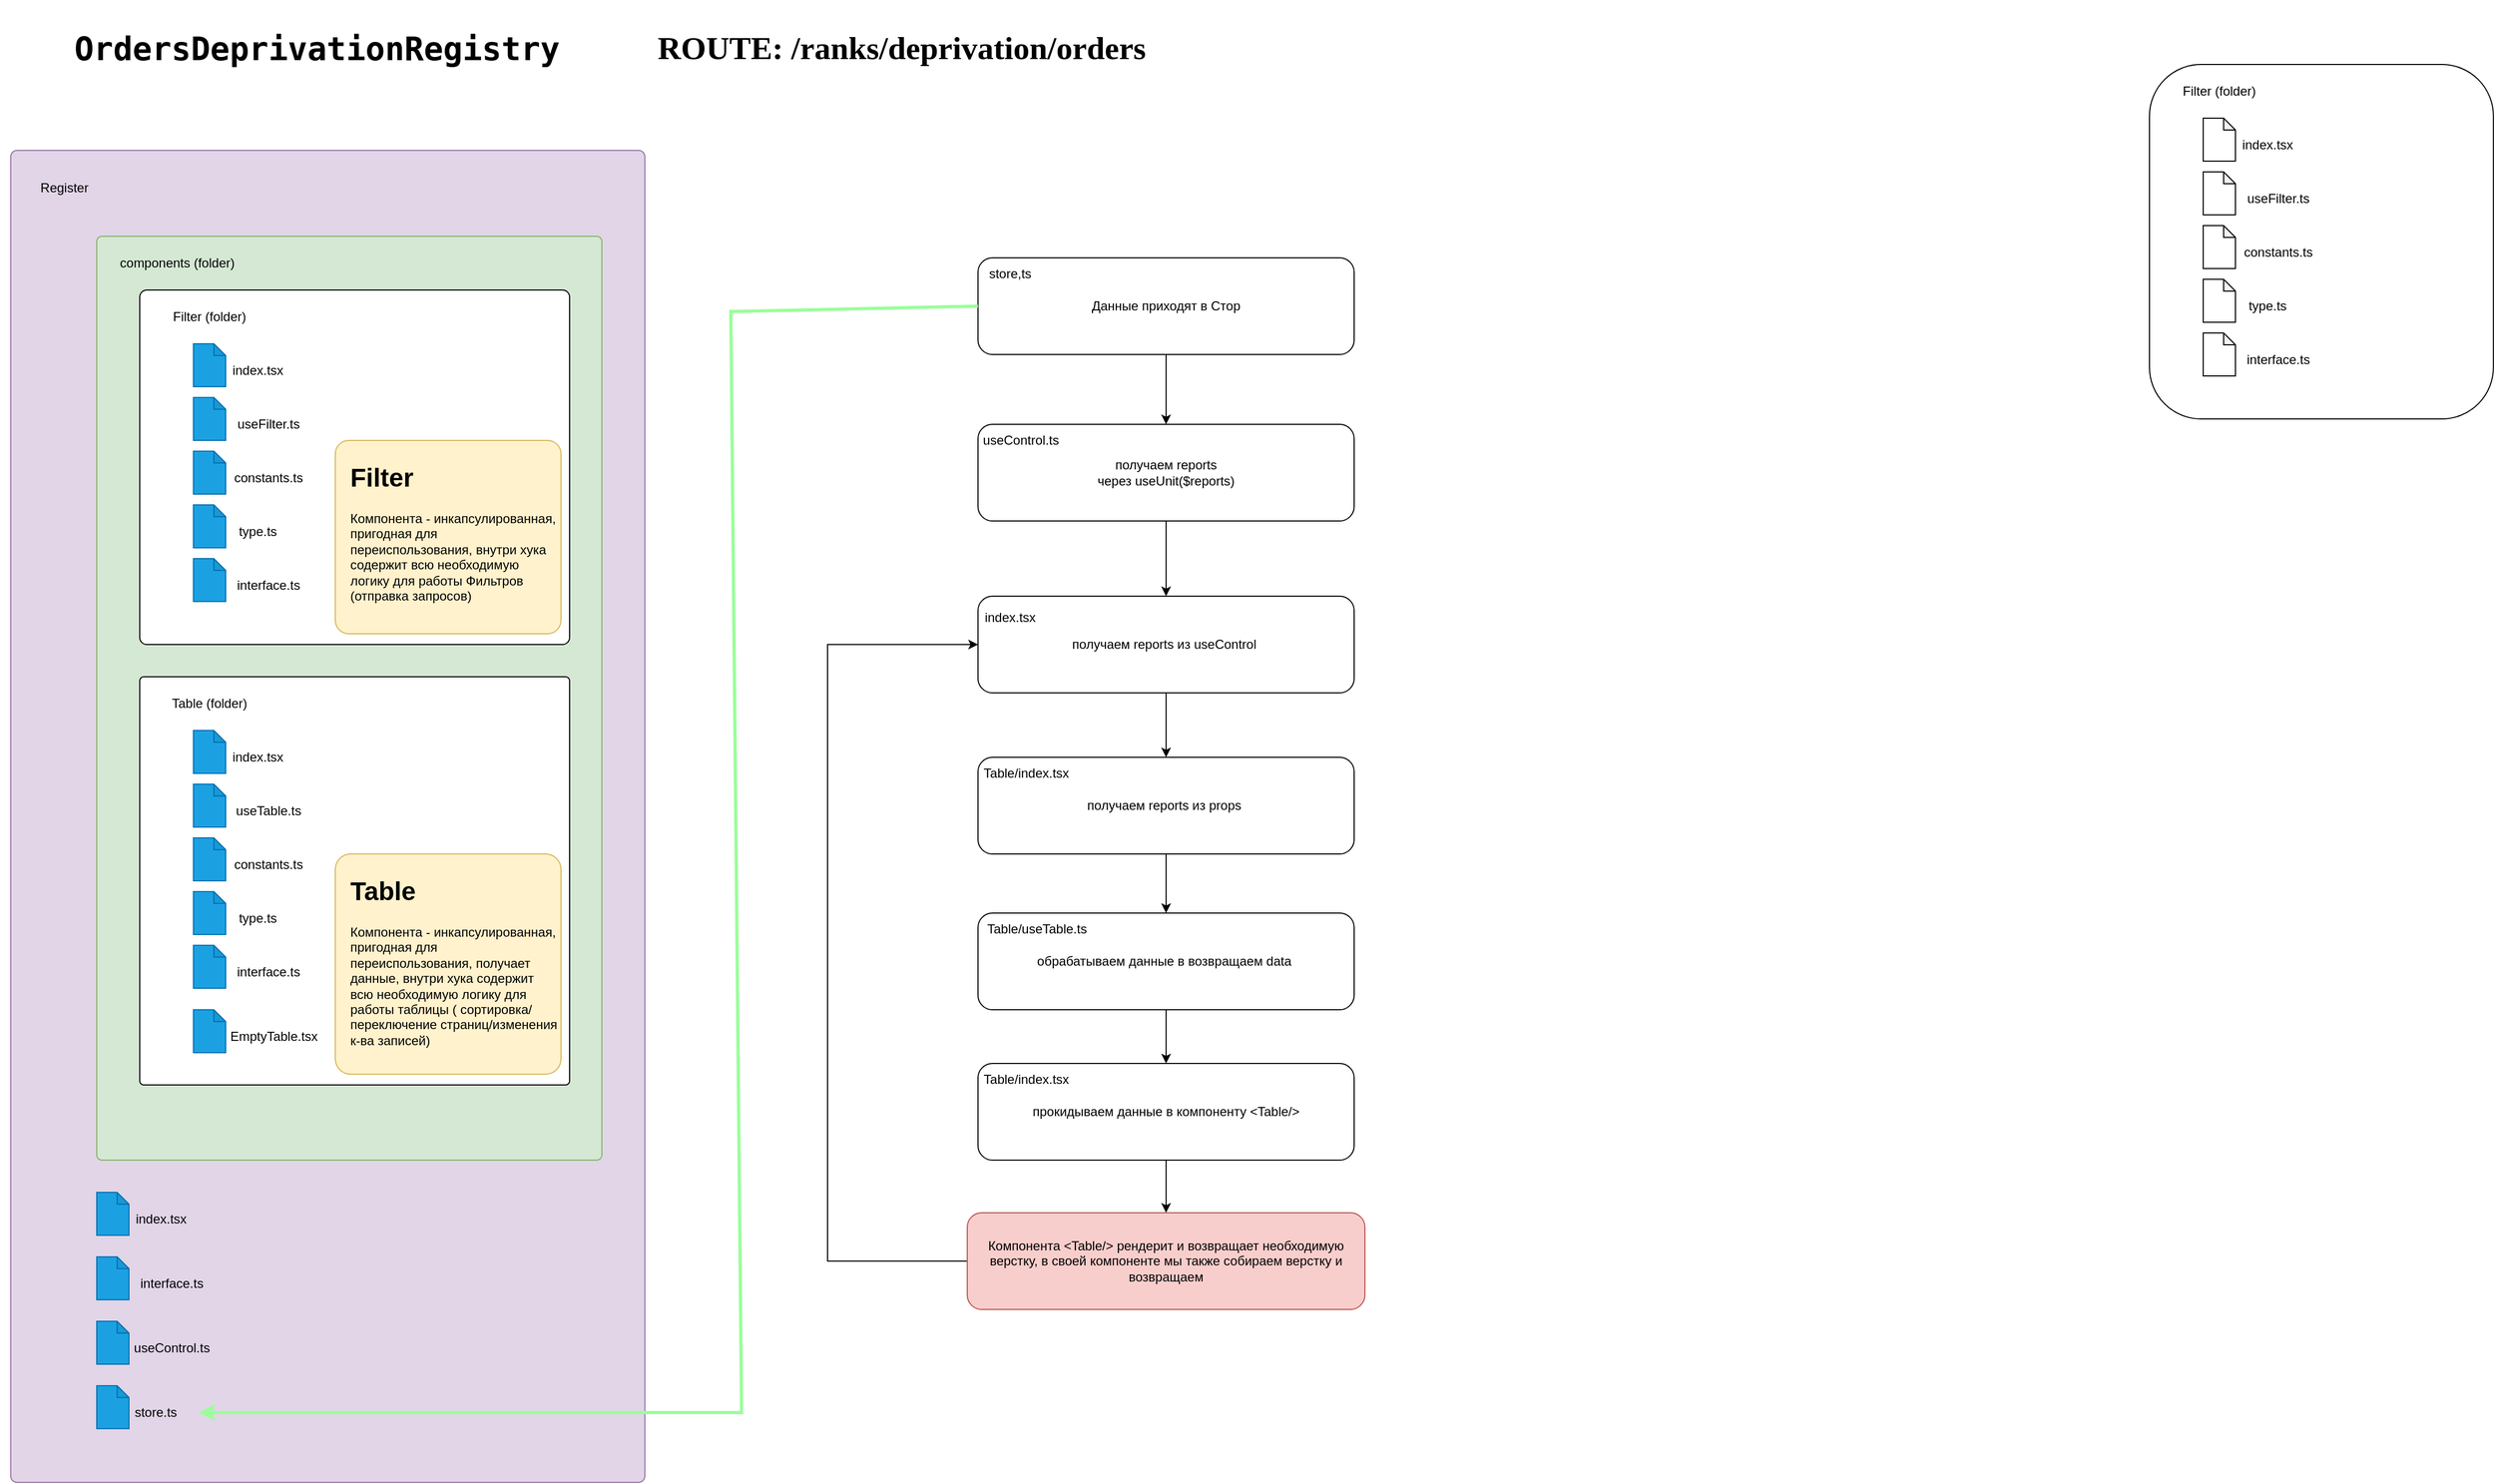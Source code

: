 <mxfile version="20.3.0" type="github">
  <diagram name="Page-1" id="b98fa263-6416-c6ec-5b7d-78bf54ef71d0">
    <mxGraphModel dx="1543" dy="1006" grid="1" gridSize="10" guides="1" tooltips="1" connect="1" arrows="1" fold="1" page="1" pageScale="1.5" pageWidth="1169" pageHeight="826" background="none" math="0" shadow="0">
      <root>
        <mxCell id="0" style=";html=1;" />
        <mxCell id="1" style=";html=1;" parent="0" />
        <mxCell id="S_p18HfiTmYRSQDMKSym-2" value="" style="rounded=1;whiteSpace=wrap;html=1;fillColor=#e1d5e7;strokeColor=#9673a6;arcSize=1;" vertex="1" parent="1">
          <mxGeometry x="440" y="160" width="590" height="1240" as="geometry" />
        </mxCell>
        <mxCell id="S_p18HfiTmYRSQDMKSym-7" value="" style="rounded=1;whiteSpace=wrap;html=1;fillColor=#d5e8d4;strokeColor=#82b366;arcSize=1;" vertex="1" parent="1">
          <mxGeometry x="520" y="240" width="470" height="860" as="geometry" />
        </mxCell>
        <mxCell id="S_p18HfiTmYRSQDMKSym-8" value="Register" style="text;html=1;strokeColor=none;fillColor=none;align=center;verticalAlign=middle;whiteSpace=wrap;rounded=0;" vertex="1" parent="1">
          <mxGeometry x="460" y="180" width="60" height="30" as="geometry" />
        </mxCell>
        <mxCell id="S_p18HfiTmYRSQDMKSym-9" value="components (folder)" style="text;html=1;strokeColor=none;fillColor=none;align=center;verticalAlign=middle;whiteSpace=wrap;rounded=0;" vertex="1" parent="1">
          <mxGeometry x="530" y="250" width="130" height="30" as="geometry" />
        </mxCell>
        <mxCell id="S_p18HfiTmYRSQDMKSym-11" value="" style="rounded=1;whiteSpace=wrap;html=1;arcSize=2;" vertex="1" parent="1">
          <mxGeometry x="560" y="290" width="400" height="330" as="geometry" />
        </mxCell>
        <mxCell id="S_p18HfiTmYRSQDMKSym-10" value="Filter (folder)" style="text;html=1;strokeColor=none;fillColor=none;align=center;verticalAlign=middle;whiteSpace=wrap;rounded=0;" vertex="1" parent="1">
          <mxGeometry x="560" y="300" width="130" height="30" as="geometry" />
        </mxCell>
        <mxCell id="S_p18HfiTmYRSQDMKSym-15" value="" style="group" vertex="1" connectable="0" parent="1">
          <mxGeometry x="610" y="340" width="90" height="40" as="geometry" />
        </mxCell>
        <mxCell id="S_p18HfiTmYRSQDMKSym-13" value="" style="shape=note;whiteSpace=wrap;html=1;backgroundOutline=1;darkOpacity=0.05;rounded=1;size=11;fillColor=#1ba1e2;fontColor=#ffffff;strokeColor=#006EAF;" vertex="1" parent="S_p18HfiTmYRSQDMKSym-15">
          <mxGeometry width="30" height="40" as="geometry" />
        </mxCell>
        <mxCell id="S_p18HfiTmYRSQDMKSym-14" value="index.tsx" style="text;html=1;strokeColor=none;fillColor=none;align=center;verticalAlign=middle;whiteSpace=wrap;rounded=0;" vertex="1" parent="S_p18HfiTmYRSQDMKSym-15">
          <mxGeometry x="30" y="10" width="60" height="30" as="geometry" />
        </mxCell>
        <mxCell id="S_p18HfiTmYRSQDMKSym-16" value="" style="group" vertex="1" connectable="0" parent="1">
          <mxGeometry x="610" y="390" width="110" height="40" as="geometry" />
        </mxCell>
        <mxCell id="S_p18HfiTmYRSQDMKSym-17" value="" style="shape=note;whiteSpace=wrap;html=1;backgroundOutline=1;darkOpacity=0.05;rounded=1;size=11;fillColor=#1ba1e2;fontColor=#ffffff;strokeColor=#006EAF;" vertex="1" parent="S_p18HfiTmYRSQDMKSym-16">
          <mxGeometry width="30" height="40" as="geometry" />
        </mxCell>
        <mxCell id="S_p18HfiTmYRSQDMKSym-18" value="useFilter.ts" style="text;html=1;strokeColor=none;fillColor=none;align=center;verticalAlign=middle;whiteSpace=wrap;rounded=0;" vertex="1" parent="S_p18HfiTmYRSQDMKSym-16">
          <mxGeometry x="30" y="10" width="80" height="30" as="geometry" />
        </mxCell>
        <mxCell id="S_p18HfiTmYRSQDMKSym-19" value="" style="group" vertex="1" connectable="0" parent="1">
          <mxGeometry x="610" y="540" width="110" height="40" as="geometry" />
        </mxCell>
        <mxCell id="S_p18HfiTmYRSQDMKSym-20" value="" style="shape=note;whiteSpace=wrap;html=1;backgroundOutline=1;darkOpacity=0.05;rounded=1;size=11;fillColor=#1ba1e2;fontColor=#ffffff;strokeColor=#006EAF;" vertex="1" parent="S_p18HfiTmYRSQDMKSym-19">
          <mxGeometry width="30" height="40" as="geometry" />
        </mxCell>
        <mxCell id="S_p18HfiTmYRSQDMKSym-21" value="interface.ts" style="text;html=1;strokeColor=none;fillColor=none;align=center;verticalAlign=middle;whiteSpace=wrap;rounded=0;" vertex="1" parent="S_p18HfiTmYRSQDMKSym-19">
          <mxGeometry x="30" y="10" width="80" height="30" as="geometry" />
        </mxCell>
        <mxCell id="S_p18HfiTmYRSQDMKSym-22" value="" style="group" vertex="1" connectable="0" parent="1">
          <mxGeometry x="610" y="490" width="90" height="40" as="geometry" />
        </mxCell>
        <mxCell id="S_p18HfiTmYRSQDMKSym-23" value="" style="shape=note;whiteSpace=wrap;html=1;backgroundOutline=1;darkOpacity=0.05;rounded=1;size=11;fillColor=#1ba1e2;fontColor=#ffffff;strokeColor=#006EAF;" vertex="1" parent="S_p18HfiTmYRSQDMKSym-22">
          <mxGeometry width="30" height="40" as="geometry" />
        </mxCell>
        <mxCell id="S_p18HfiTmYRSQDMKSym-24" value="type.ts" style="text;html=1;strokeColor=none;fillColor=none;align=center;verticalAlign=middle;whiteSpace=wrap;rounded=0;" vertex="1" parent="S_p18HfiTmYRSQDMKSym-22">
          <mxGeometry x="30" y="10" width="60" height="30" as="geometry" />
        </mxCell>
        <mxCell id="S_p18HfiTmYRSQDMKSym-26" value="" style="group" vertex="1" connectable="0" parent="1">
          <mxGeometry x="610" y="440" width="110" height="40" as="geometry" />
        </mxCell>
        <mxCell id="S_p18HfiTmYRSQDMKSym-27" value="" style="shape=note;whiteSpace=wrap;html=1;backgroundOutline=1;darkOpacity=0.05;rounded=1;size=11;fillColor=#1ba1e2;fontColor=#ffffff;strokeColor=#006EAF;" vertex="1" parent="S_p18HfiTmYRSQDMKSym-26">
          <mxGeometry width="30" height="40" as="geometry" />
        </mxCell>
        <mxCell id="S_p18HfiTmYRSQDMKSym-28" value="constants.ts" style="text;html=1;strokeColor=none;fillColor=none;align=center;verticalAlign=middle;whiteSpace=wrap;rounded=0;" vertex="1" parent="S_p18HfiTmYRSQDMKSym-26">
          <mxGeometry x="30" y="10" width="80" height="30" as="geometry" />
        </mxCell>
        <mxCell id="S_p18HfiTmYRSQDMKSym-47" value="" style="rounded=1;whiteSpace=wrap;html=1;" vertex="1" parent="1">
          <mxGeometry x="2430" y="80" width="320" height="330" as="geometry" />
        </mxCell>
        <mxCell id="S_p18HfiTmYRSQDMKSym-48" value="Filter (folder)" style="text;html=1;strokeColor=none;fillColor=none;align=center;verticalAlign=middle;whiteSpace=wrap;rounded=0;" vertex="1" parent="1">
          <mxGeometry x="2430" y="90" width="130" height="30" as="geometry" />
        </mxCell>
        <mxCell id="S_p18HfiTmYRSQDMKSym-49" value="" style="group" vertex="1" connectable="0" parent="1">
          <mxGeometry x="2480" y="130" width="90" height="40" as="geometry" />
        </mxCell>
        <mxCell id="S_p18HfiTmYRSQDMKSym-50" value="" style="shape=note;whiteSpace=wrap;html=1;backgroundOutline=1;darkOpacity=0.05;rounded=1;size=11;" vertex="1" parent="S_p18HfiTmYRSQDMKSym-49">
          <mxGeometry width="30" height="40" as="geometry" />
        </mxCell>
        <mxCell id="S_p18HfiTmYRSQDMKSym-51" value="index.tsx" style="text;html=1;strokeColor=none;fillColor=none;align=center;verticalAlign=middle;whiteSpace=wrap;rounded=0;" vertex="1" parent="S_p18HfiTmYRSQDMKSym-49">
          <mxGeometry x="30" y="10" width="60" height="30" as="geometry" />
        </mxCell>
        <mxCell id="S_p18HfiTmYRSQDMKSym-52" value="" style="group" vertex="1" connectable="0" parent="1">
          <mxGeometry x="2480" y="180" width="110" height="40" as="geometry" />
        </mxCell>
        <mxCell id="S_p18HfiTmYRSQDMKSym-53" value="" style="shape=note;whiteSpace=wrap;html=1;backgroundOutline=1;darkOpacity=0.05;rounded=1;size=11;" vertex="1" parent="S_p18HfiTmYRSQDMKSym-52">
          <mxGeometry width="30" height="40" as="geometry" />
        </mxCell>
        <mxCell id="S_p18HfiTmYRSQDMKSym-54" value="useFilter.ts" style="text;html=1;strokeColor=none;fillColor=none;align=center;verticalAlign=middle;whiteSpace=wrap;rounded=0;" vertex="1" parent="S_p18HfiTmYRSQDMKSym-52">
          <mxGeometry x="30" y="10" width="80" height="30" as="geometry" />
        </mxCell>
        <mxCell id="S_p18HfiTmYRSQDMKSym-55" value="" style="group" vertex="1" connectable="0" parent="1">
          <mxGeometry x="2480" y="330" width="110" height="40" as="geometry" />
        </mxCell>
        <mxCell id="S_p18HfiTmYRSQDMKSym-56" value="" style="shape=note;whiteSpace=wrap;html=1;backgroundOutline=1;darkOpacity=0.05;rounded=1;size=11;" vertex="1" parent="S_p18HfiTmYRSQDMKSym-55">
          <mxGeometry width="30" height="40" as="geometry" />
        </mxCell>
        <mxCell id="S_p18HfiTmYRSQDMKSym-57" value="interface.ts" style="text;html=1;strokeColor=none;fillColor=none;align=center;verticalAlign=middle;whiteSpace=wrap;rounded=0;" vertex="1" parent="S_p18HfiTmYRSQDMKSym-55">
          <mxGeometry x="30" y="10" width="80" height="30" as="geometry" />
        </mxCell>
        <mxCell id="S_p18HfiTmYRSQDMKSym-58" value="" style="group" vertex="1" connectable="0" parent="1">
          <mxGeometry x="2480" y="280" width="90" height="40" as="geometry" />
        </mxCell>
        <mxCell id="S_p18HfiTmYRSQDMKSym-59" value="" style="shape=note;whiteSpace=wrap;html=1;backgroundOutline=1;darkOpacity=0.05;rounded=1;size=11;" vertex="1" parent="S_p18HfiTmYRSQDMKSym-58">
          <mxGeometry width="30" height="40" as="geometry" />
        </mxCell>
        <mxCell id="S_p18HfiTmYRSQDMKSym-60" value="type.ts" style="text;html=1;strokeColor=none;fillColor=none;align=center;verticalAlign=middle;whiteSpace=wrap;rounded=0;" vertex="1" parent="S_p18HfiTmYRSQDMKSym-58">
          <mxGeometry x="30" y="10" width="60" height="30" as="geometry" />
        </mxCell>
        <mxCell id="S_p18HfiTmYRSQDMKSym-61" value="" style="group" vertex="1" connectable="0" parent="1">
          <mxGeometry x="2480" y="230" width="110" height="40" as="geometry" />
        </mxCell>
        <mxCell id="S_p18HfiTmYRSQDMKSym-62" value="" style="shape=note;whiteSpace=wrap;html=1;backgroundOutline=1;darkOpacity=0.05;rounded=1;size=11;" vertex="1" parent="S_p18HfiTmYRSQDMKSym-61">
          <mxGeometry width="30" height="40" as="geometry" />
        </mxCell>
        <mxCell id="S_p18HfiTmYRSQDMKSym-63" value="constants.ts" style="text;html=1;strokeColor=none;fillColor=none;align=center;verticalAlign=middle;whiteSpace=wrap;rounded=0;" vertex="1" parent="S_p18HfiTmYRSQDMKSym-61">
          <mxGeometry x="30" y="10" width="80" height="30" as="geometry" />
        </mxCell>
        <mxCell id="S_p18HfiTmYRSQDMKSym-64" value="" style="rounded=1;whiteSpace=wrap;html=1;arcSize=1;" vertex="1" parent="1">
          <mxGeometry x="560" y="650" width="400" height="380" as="geometry" />
        </mxCell>
        <mxCell id="S_p18HfiTmYRSQDMKSym-65" value="Table (folder)" style="text;html=1;strokeColor=none;fillColor=none;align=center;verticalAlign=middle;whiteSpace=wrap;rounded=0;" vertex="1" parent="1">
          <mxGeometry x="560" y="660" width="130" height="30" as="geometry" />
        </mxCell>
        <mxCell id="S_p18HfiTmYRSQDMKSym-66" value="" style="group" vertex="1" connectable="0" parent="1">
          <mxGeometry x="610" y="700" width="90" height="40" as="geometry" />
        </mxCell>
        <mxCell id="S_p18HfiTmYRSQDMKSym-67" value="" style="shape=note;whiteSpace=wrap;html=1;backgroundOutline=1;darkOpacity=0.05;rounded=1;size=11;fillColor=#1ba1e2;fontColor=#ffffff;strokeColor=#006EAF;" vertex="1" parent="S_p18HfiTmYRSQDMKSym-66">
          <mxGeometry width="30" height="40" as="geometry" />
        </mxCell>
        <mxCell id="S_p18HfiTmYRSQDMKSym-68" value="index.tsx" style="text;html=1;strokeColor=none;fillColor=none;align=center;verticalAlign=middle;whiteSpace=wrap;rounded=0;" vertex="1" parent="S_p18HfiTmYRSQDMKSym-66">
          <mxGeometry x="30" y="10" width="60" height="30" as="geometry" />
        </mxCell>
        <mxCell id="S_p18HfiTmYRSQDMKSym-69" value="" style="group" vertex="1" connectable="0" parent="1">
          <mxGeometry x="610" y="750" width="110" height="40" as="geometry" />
        </mxCell>
        <mxCell id="S_p18HfiTmYRSQDMKSym-70" value="" style="shape=note;whiteSpace=wrap;html=1;backgroundOutline=1;darkOpacity=0.05;rounded=1;size=11;fillColor=#1ba1e2;fontColor=#ffffff;strokeColor=#006EAF;" vertex="1" parent="S_p18HfiTmYRSQDMKSym-69">
          <mxGeometry width="30" height="40" as="geometry" />
        </mxCell>
        <mxCell id="S_p18HfiTmYRSQDMKSym-71" value="useTable.ts" style="text;html=1;strokeColor=none;fillColor=none;align=center;verticalAlign=middle;whiteSpace=wrap;rounded=0;" vertex="1" parent="S_p18HfiTmYRSQDMKSym-69">
          <mxGeometry x="30" y="10" width="80" height="30" as="geometry" />
        </mxCell>
        <mxCell id="S_p18HfiTmYRSQDMKSym-72" value="" style="group" vertex="1" connectable="0" parent="1">
          <mxGeometry x="610" y="800" width="110" height="40" as="geometry" />
        </mxCell>
        <mxCell id="S_p18HfiTmYRSQDMKSym-73" value="" style="shape=note;whiteSpace=wrap;html=1;backgroundOutline=1;darkOpacity=0.05;rounded=1;size=11;fillColor=#1ba1e2;fontColor=#ffffff;strokeColor=#006EAF;" vertex="1" parent="S_p18HfiTmYRSQDMKSym-72">
          <mxGeometry width="30" height="40" as="geometry" />
        </mxCell>
        <mxCell id="S_p18HfiTmYRSQDMKSym-74" value="constants.ts" style="text;html=1;strokeColor=none;fillColor=none;align=center;verticalAlign=middle;whiteSpace=wrap;rounded=0;" vertex="1" parent="S_p18HfiTmYRSQDMKSym-72">
          <mxGeometry x="30" y="10" width="80" height="30" as="geometry" />
        </mxCell>
        <mxCell id="S_p18HfiTmYRSQDMKSym-75" value="" style="group" vertex="1" connectable="0" parent="1">
          <mxGeometry x="610" y="850" width="90" height="40" as="geometry" />
        </mxCell>
        <mxCell id="S_p18HfiTmYRSQDMKSym-76" value="" style="shape=note;whiteSpace=wrap;html=1;backgroundOutline=1;darkOpacity=0.05;rounded=1;size=11;fillColor=#1ba1e2;fontColor=#ffffff;strokeColor=#006EAF;" vertex="1" parent="S_p18HfiTmYRSQDMKSym-75">
          <mxGeometry width="30" height="40" as="geometry" />
        </mxCell>
        <mxCell id="S_p18HfiTmYRSQDMKSym-77" value="type.ts" style="text;html=1;strokeColor=none;fillColor=none;align=center;verticalAlign=middle;whiteSpace=wrap;rounded=0;" vertex="1" parent="S_p18HfiTmYRSQDMKSym-75">
          <mxGeometry x="30" y="10" width="60" height="30" as="geometry" />
        </mxCell>
        <mxCell id="S_p18HfiTmYRSQDMKSym-78" value="" style="group" vertex="1" connectable="0" parent="1">
          <mxGeometry x="610" y="900" width="110" height="40" as="geometry" />
        </mxCell>
        <mxCell id="S_p18HfiTmYRSQDMKSym-79" value="" style="shape=note;whiteSpace=wrap;html=1;backgroundOutline=1;darkOpacity=0.05;rounded=1;size=11;fillColor=#1ba1e2;fontColor=#ffffff;strokeColor=#006EAF;" vertex="1" parent="S_p18HfiTmYRSQDMKSym-78">
          <mxGeometry width="30" height="40" as="geometry" />
        </mxCell>
        <mxCell id="S_p18HfiTmYRSQDMKSym-80" value="interface.ts" style="text;html=1;strokeColor=none;fillColor=none;align=center;verticalAlign=middle;whiteSpace=wrap;rounded=0;" vertex="1" parent="S_p18HfiTmYRSQDMKSym-78">
          <mxGeometry x="30" y="10" width="80" height="30" as="geometry" />
        </mxCell>
        <mxCell id="S_p18HfiTmYRSQDMKSym-81" value="" style="group" vertex="1" connectable="0" parent="1">
          <mxGeometry x="610" y="960" width="120" height="40" as="geometry" />
        </mxCell>
        <mxCell id="S_p18HfiTmYRSQDMKSym-82" value="" style="shape=note;whiteSpace=wrap;html=1;backgroundOutline=1;darkOpacity=0.05;rounded=1;size=11;fillColor=#1ba1e2;fontColor=#ffffff;strokeColor=#006EAF;" vertex="1" parent="S_p18HfiTmYRSQDMKSym-81">
          <mxGeometry width="30" height="40" as="geometry" />
        </mxCell>
        <mxCell id="S_p18HfiTmYRSQDMKSym-83" value="EmptyTable.tsx" style="text;html=1;strokeColor=none;fillColor=none;align=center;verticalAlign=middle;whiteSpace=wrap;rounded=0;" vertex="1" parent="S_p18HfiTmYRSQDMKSym-81">
          <mxGeometry x="30" y="10" width="90" height="30" as="geometry" />
        </mxCell>
        <mxCell id="S_p18HfiTmYRSQDMKSym-85" value="" style="group" vertex="1" connectable="0" parent="1">
          <mxGeometry x="520" y="1130" width="90" height="40" as="geometry" />
        </mxCell>
        <mxCell id="S_p18HfiTmYRSQDMKSym-86" value="" style="shape=note;whiteSpace=wrap;html=1;backgroundOutline=1;darkOpacity=0.05;rounded=1;size=11;fillColor=#1ba1e2;fontColor=#ffffff;strokeColor=#006EAF;" vertex="1" parent="S_p18HfiTmYRSQDMKSym-85">
          <mxGeometry width="30" height="40" as="geometry" />
        </mxCell>
        <mxCell id="S_p18HfiTmYRSQDMKSym-87" value="index.tsx" style="text;html=1;strokeColor=none;fillColor=none;align=center;verticalAlign=middle;whiteSpace=wrap;rounded=0;" vertex="1" parent="S_p18HfiTmYRSQDMKSym-85">
          <mxGeometry x="30" y="10" width="60" height="30" as="geometry" />
        </mxCell>
        <mxCell id="S_p18HfiTmYRSQDMKSym-88" value="" style="group" vertex="1" connectable="0" parent="1">
          <mxGeometry x="520" y="1190" width="110" height="40" as="geometry" />
        </mxCell>
        <mxCell id="S_p18HfiTmYRSQDMKSym-89" value="" style="shape=note;whiteSpace=wrap;html=1;backgroundOutline=1;darkOpacity=0.05;rounded=1;size=11;fillColor=#1ba1e2;fontColor=#ffffff;strokeColor=#006EAF;" vertex="1" parent="S_p18HfiTmYRSQDMKSym-88">
          <mxGeometry width="30" height="40" as="geometry" />
        </mxCell>
        <mxCell id="S_p18HfiTmYRSQDMKSym-90" value="interface.ts" style="text;html=1;strokeColor=none;fillColor=none;align=center;verticalAlign=middle;whiteSpace=wrap;rounded=0;" vertex="1" parent="S_p18HfiTmYRSQDMKSym-88">
          <mxGeometry x="30" y="10" width="80" height="30" as="geometry" />
        </mxCell>
        <mxCell id="S_p18HfiTmYRSQDMKSym-91" value="" style="group" vertex="1" connectable="0" parent="1">
          <mxGeometry x="520" y="1250" width="110" height="40" as="geometry" />
        </mxCell>
        <mxCell id="S_p18HfiTmYRSQDMKSym-92" value="" style="shape=note;whiteSpace=wrap;html=1;backgroundOutline=1;darkOpacity=0.05;rounded=1;size=11;fillColor=#1ba1e2;fontColor=#ffffff;strokeColor=#006EAF;" vertex="1" parent="S_p18HfiTmYRSQDMKSym-91">
          <mxGeometry width="30" height="40" as="geometry" />
        </mxCell>
        <mxCell id="S_p18HfiTmYRSQDMKSym-93" value="useControl.ts" style="text;html=1;strokeColor=none;fillColor=none;align=center;verticalAlign=middle;whiteSpace=wrap;rounded=0;" vertex="1" parent="S_p18HfiTmYRSQDMKSym-91">
          <mxGeometry x="30" y="10" width="80" height="30" as="geometry" />
        </mxCell>
        <mxCell id="S_p18HfiTmYRSQDMKSym-94" value="" style="group" vertex="1" connectable="0" parent="1">
          <mxGeometry x="520" y="1310" width="110" height="40" as="geometry" />
        </mxCell>
        <mxCell id="S_p18HfiTmYRSQDMKSym-95" value="" style="shape=note;whiteSpace=wrap;html=1;backgroundOutline=1;darkOpacity=0.05;rounded=1;size=11;fillColor=#1ba1e2;fontColor=#ffffff;strokeColor=#006EAF;" vertex="1" parent="S_p18HfiTmYRSQDMKSym-94">
          <mxGeometry width="30" height="40" as="geometry" />
        </mxCell>
        <mxCell id="S_p18HfiTmYRSQDMKSym-96" value="store.ts" style="text;html=1;strokeColor=none;fillColor=none;align=center;verticalAlign=middle;whiteSpace=wrap;rounded=0;" vertex="1" parent="S_p18HfiTmYRSQDMKSym-94">
          <mxGeometry x="15" y="10" width="80" height="30" as="geometry" />
        </mxCell>
        <mxCell id="S_p18HfiTmYRSQDMKSym-101" value="" style="edgeStyle=orthogonalEdgeStyle;rounded=0;orthogonalLoop=1;jettySize=auto;html=1;" edge="1" parent="1" source="S_p18HfiTmYRSQDMKSym-98" target="S_p18HfiTmYRSQDMKSym-99">
          <mxGeometry relative="1" as="geometry" />
        </mxCell>
        <mxCell id="S_p18HfiTmYRSQDMKSym-98" value="Данные приходят в Стор" style="rounded=1;whiteSpace=wrap;html=1;" vertex="1" parent="1">
          <mxGeometry x="1340" y="260" width="350" height="90" as="geometry" />
        </mxCell>
        <mxCell id="S_p18HfiTmYRSQDMKSym-102" value="" style="edgeStyle=orthogonalEdgeStyle;rounded=0;orthogonalLoop=1;jettySize=auto;html=1;" edge="1" parent="1" source="S_p18HfiTmYRSQDMKSym-99" target="S_p18HfiTmYRSQDMKSym-100">
          <mxGeometry relative="1" as="geometry" />
        </mxCell>
        <mxCell id="S_p18HfiTmYRSQDMKSym-99" value="получаем reports&lt;br&gt;&amp;nbsp;через useUnit($reports)&amp;nbsp;" style="rounded=1;whiteSpace=wrap;html=1;" vertex="1" parent="1">
          <mxGeometry x="1340" y="415" width="350" height="90" as="geometry" />
        </mxCell>
        <mxCell id="S_p18HfiTmYRSQDMKSym-105" value="" style="edgeStyle=orthogonalEdgeStyle;rounded=0;orthogonalLoop=1;jettySize=auto;html=1;" edge="1" parent="1" source="S_p18HfiTmYRSQDMKSym-100" target="S_p18HfiTmYRSQDMKSym-104">
          <mxGeometry relative="1" as="geometry" />
        </mxCell>
        <mxCell id="S_p18HfiTmYRSQDMKSym-100" value="получаем reports&amp;nbsp;из useControl&amp;nbsp;" style="rounded=1;whiteSpace=wrap;html=1;" vertex="1" parent="1">
          <mxGeometry x="1340" y="575" width="350" height="90" as="geometry" />
        </mxCell>
        <mxCell id="S_p18HfiTmYRSQDMKSym-112" value="" style="edgeStyle=orthogonalEdgeStyle;rounded=0;orthogonalLoop=1;jettySize=auto;html=1;" edge="1" parent="1" source="S_p18HfiTmYRSQDMKSym-104" target="S_p18HfiTmYRSQDMKSym-108">
          <mxGeometry relative="1" as="geometry" />
        </mxCell>
        <mxCell id="S_p18HfiTmYRSQDMKSym-104" value="получаем reports&amp;nbsp;из props&amp;nbsp;" style="rounded=1;whiteSpace=wrap;html=1;" vertex="1" parent="1">
          <mxGeometry x="1340" y="725" width="350" height="90" as="geometry" />
        </mxCell>
        <mxCell id="S_p18HfiTmYRSQDMKSym-113" value="" style="edgeStyle=orthogonalEdgeStyle;rounded=0;orthogonalLoop=1;jettySize=auto;html=1;" edge="1" parent="1" source="S_p18HfiTmYRSQDMKSym-108" target="S_p18HfiTmYRSQDMKSym-110">
          <mxGeometry relative="1" as="geometry" />
        </mxCell>
        <mxCell id="S_p18HfiTmYRSQDMKSym-108" value="обрабатываем данные в возвращаем data&amp;nbsp;" style="rounded=1;whiteSpace=wrap;html=1;" vertex="1" parent="1">
          <mxGeometry x="1340" y="870" width="350" height="90" as="geometry" />
        </mxCell>
        <mxCell id="S_p18HfiTmYRSQDMKSym-114" value="" style="edgeStyle=orthogonalEdgeStyle;rounded=0;orthogonalLoop=1;jettySize=auto;html=1;" edge="1" parent="1" source="S_p18HfiTmYRSQDMKSym-110" target="S_p18HfiTmYRSQDMKSym-111">
          <mxGeometry relative="1" as="geometry" />
        </mxCell>
        <mxCell id="S_p18HfiTmYRSQDMKSym-110" value="прокидываем данные в компоненту &amp;lt;Table/&amp;gt;" style="rounded=1;whiteSpace=wrap;html=1;" vertex="1" parent="1">
          <mxGeometry x="1340" y="1010" width="350" height="90" as="geometry" />
        </mxCell>
        <mxCell id="S_p18HfiTmYRSQDMKSym-116" style="edgeStyle=orthogonalEdgeStyle;rounded=0;orthogonalLoop=1;jettySize=auto;html=1;exitX=0;exitY=0.5;exitDx=0;exitDy=0;entryX=0;entryY=0.5;entryDx=0;entryDy=0;" edge="1" parent="1" source="S_p18HfiTmYRSQDMKSym-111" target="S_p18HfiTmYRSQDMKSym-100">
          <mxGeometry relative="1" as="geometry">
            <Array as="points">
              <mxPoint x="1200" y="1194" />
              <mxPoint x="1200" y="620" />
            </Array>
          </mxGeometry>
        </mxCell>
        <mxCell id="S_p18HfiTmYRSQDMKSym-111" value="Компонента &amp;lt;Table/&amp;gt; рендерит и возвращает необходимую верстку, в своей компоненте мы также собираем верстку и возвращаем" style="rounded=1;whiteSpace=wrap;html=1;fillColor=#f8cecc;strokeColor=#b85450;" vertex="1" parent="1">
          <mxGeometry x="1330" y="1149" width="370" height="90" as="geometry" />
        </mxCell>
        <mxCell id="S_p18HfiTmYRSQDMKSym-123" value="" style="endArrow=classic;html=1;rounded=0;entryX=1;entryY=0.5;entryDx=0;entryDy=0;exitX=0;exitY=0.5;exitDx=0;exitDy=0;strokeWidth=3;strokeColor=#99FF99;" edge="1" parent="1" source="S_p18HfiTmYRSQDMKSym-98" target="S_p18HfiTmYRSQDMKSym-96">
          <mxGeometry width="50" height="50" relative="1" as="geometry">
            <mxPoint x="1160" y="340" as="sourcePoint" />
            <mxPoint x="1450" y="760" as="targetPoint" />
            <Array as="points">
              <mxPoint x="1110" y="310" />
              <mxPoint x="1120" y="1335" />
            </Array>
          </mxGeometry>
        </mxCell>
        <mxCell id="S_p18HfiTmYRSQDMKSym-124" value="index.tsx" style="text;html=1;strokeColor=none;fillColor=none;align=center;verticalAlign=middle;whiteSpace=wrap;rounded=0;" vertex="1" parent="1">
          <mxGeometry x="1340" y="580" width="60" height="30" as="geometry" />
        </mxCell>
        <mxCell id="S_p18HfiTmYRSQDMKSym-125" value="useControl.ts" style="text;html=1;strokeColor=none;fillColor=none;align=center;verticalAlign=middle;whiteSpace=wrap;rounded=0;" vertex="1" parent="1">
          <mxGeometry x="1350" y="415" width="60" height="30" as="geometry" />
        </mxCell>
        <mxCell id="S_p18HfiTmYRSQDMKSym-126" value="store,ts" style="text;html=1;strokeColor=none;fillColor=none;align=center;verticalAlign=middle;whiteSpace=wrap;rounded=0;" vertex="1" parent="1">
          <mxGeometry x="1340" y="260" width="60" height="30" as="geometry" />
        </mxCell>
        <mxCell id="S_p18HfiTmYRSQDMKSym-128" value="Table/index.tsx" style="text;html=1;strokeColor=none;fillColor=none;align=center;verticalAlign=middle;whiteSpace=wrap;rounded=0;" vertex="1" parent="1">
          <mxGeometry x="1340" y="725" width="90" height="30" as="geometry" />
        </mxCell>
        <mxCell id="S_p18HfiTmYRSQDMKSym-129" value="Table/useTable.ts" style="text;html=1;strokeColor=none;fillColor=none;align=center;verticalAlign=middle;whiteSpace=wrap;rounded=0;" vertex="1" parent="1">
          <mxGeometry x="1340" y="870" width="110" height="30" as="geometry" />
        </mxCell>
        <mxCell id="S_p18HfiTmYRSQDMKSym-130" value="Table/index.tsx" style="text;html=1;strokeColor=none;fillColor=none;align=center;verticalAlign=middle;whiteSpace=wrap;rounded=0;" vertex="1" parent="1">
          <mxGeometry x="1340" y="1010" width="90" height="30" as="geometry" />
        </mxCell>
        <mxCell id="S_p18HfiTmYRSQDMKSym-135" value="&lt;h1 style=&quot;color: rgb(0, 0, 0); font-family: Helvetica; font-style: normal; font-variant-ligatures: normal; font-variant-caps: normal; letter-spacing: normal; orphans: 2; text-align: left; text-indent: 0px; text-transform: none; widows: 2; word-spacing: 0px; -webkit-text-stroke-width: 0px; text-decoration-thickness: initial; text-decoration-style: initial; text-decoration-color: initial;&quot;&gt;Filter&lt;/h1&gt;&lt;p style=&quot;color: rgb(0, 0, 0); font-family: Helvetica; font-size: 12px; font-style: normal; font-variant-ligatures: normal; font-variant-caps: normal; font-weight: 400; letter-spacing: normal; orphans: 2; text-align: left; text-indent: 0px; text-transform: none; widows: 2; word-spacing: 0px; -webkit-text-stroke-width: 0px; text-decoration-thickness: initial; text-decoration-style: initial; text-decoration-color: initial;&quot;&gt;Компонента - инкапсулированная, пригодная для переиспользования, внутри хука содержит всю необходимую логику для работы Фильтров (отправка запросов)&amp;nbsp;&lt;/p&gt;" style="text;whiteSpace=wrap;html=1;strokeColor=#d6b656;perimeterSpacing=0;rounded=1;arcSize=7;fillColor=#fff2cc;spacingLeft=14;spacing=0;spacingRight=5;" vertex="1" parent="1">
          <mxGeometry x="742" y="430" width="210" height="180" as="geometry" />
        </mxCell>
        <mxCell id="S_p18HfiTmYRSQDMKSym-136" value="&lt;h1&gt;Table&lt;/h1&gt;&lt;h1&gt;&lt;p style=&quot;font-size: 12px; font-weight: 400;&quot;&gt;Компонента - инкапсулированная, пригодная для переиспользования, получает данные, внутри хука содержит всю необходимую логику для работы таблицы ( сортировка/переключение страниц/изменения к-ва записей)&amp;nbsp;&lt;/p&gt;&lt;/h1&gt;" style="text;whiteSpace=wrap;html=1;strokeColor=#d6b656;perimeterSpacing=0;rounded=1;arcSize=7;fillColor=#fff2cc;spacingLeft=14;spacing=0;spacingRight=5;" vertex="1" parent="1">
          <mxGeometry x="742" y="815" width="210" height="205" as="geometry" />
        </mxCell>
        <mxCell id="S_p18HfiTmYRSQDMKSym-137" value="&lt;h1 style=&quot;font-family: &amp;quot;JetBrains Mono&amp;quot;, monospace;&quot;&gt;&lt;span style=&quot;&quot;&gt;&lt;font style=&quot;font-size: 30px;&quot;&gt;OrdersDeprivationRegistry&lt;/font&gt;&lt;/span&gt;&lt;/h1&gt;" style="text;html=1;strokeColor=none;fillColor=none;align=center;verticalAlign=middle;whiteSpace=wrap;rounded=0;labelBackgroundColor=none;fontColor=default;fontStyle=0;labelBorderColor=none;" vertex="1" parent="1">
          <mxGeometry x="430" y="20" width="590" height="90" as="geometry" />
        </mxCell>
        <mxCell id="S_p18HfiTmYRSQDMKSym-138" value="&lt;div style=&quot;&quot;&gt;&lt;span style=&quot;&quot;&gt;&lt;b&gt;ROUTE: /ranks/deprivation/orders&lt;/b&gt;&lt;/span&gt;&lt;/div&gt;" style="text;whiteSpace=wrap;html=1;fontSize=30;fontColor=#000000;labelBackgroundColor=none;fontFamily=Times New Roman;" vertex="1" parent="1">
          <mxGeometry x="1040" y="40" width="690" height="120" as="geometry" />
        </mxCell>
      </root>
    </mxGraphModel>
  </diagram>
</mxfile>
